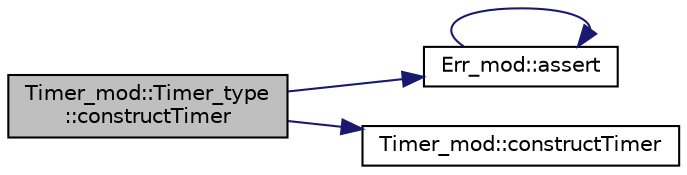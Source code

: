 digraph "Timer_mod::Timer_type::constructTimer"
{
 // LATEX_PDF_SIZE
  edge [fontname="Helvetica",fontsize="10",labelfontname="Helvetica",labelfontsize="10"];
  node [fontname="Helvetica",fontsize="10",shape=record];
  rankdir="LR";
  Node1 [label="Timer_mod::Timer_type\l::constructTimer",height=0.2,width=0.4,color="black", fillcolor="grey75", style="filled", fontcolor="black",tooltip="This is the constructor of the class Timer_type. Before returning the object, this function also call..."];
  Node1 -> Node2 [color="midnightblue",fontsize="10",style="solid",fontname="Helvetica"];
  Node2 [label="Err_mod::assert",height=0.2,width=0.4,color="black", fillcolor="white", style="filled",URL="$namespaceErr__mod.html#a36a83db6a4f7bbdd52e4e1a4da550e31",tooltip="Verify the assertion holds. If not, print the (optional) input message on stdout and return or error-..."];
  Node2 -> Node2 [color="midnightblue",fontsize="10",style="solid",fontname="Helvetica"];
  Node1 -> Node3 [color="midnightblue",fontsize="10",style="solid",fontname="Helvetica"];
  Node3 [label="Timer_mod::constructTimer",height=0.2,width=0.4,color="black", fillcolor="white", style="filled",URL="$namespaceTimer__mod.html#ad866af1729796902d1a7f27659803fa2",tooltip="This is the constructor of the class Timer_type. Before returning the object, this function also call..."];
}
